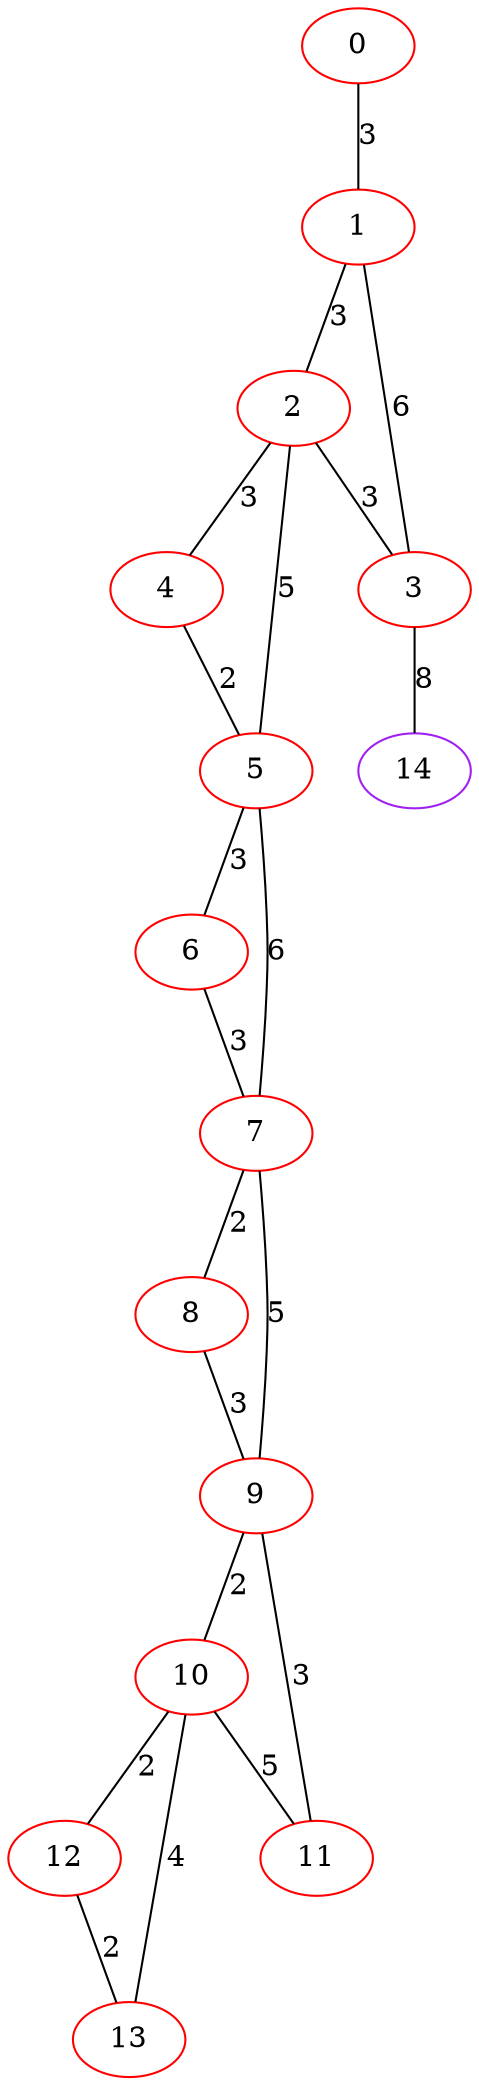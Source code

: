 graph "" {
0 [color=red, weight=1];
1 [color=red, weight=1];
2 [color=red, weight=1];
3 [color=red, weight=1];
4 [color=red, weight=1];
5 [color=red, weight=1];
6 [color=red, weight=1];
7 [color=red, weight=1];
8 [color=red, weight=1];
9 [color=red, weight=1];
10 [color=red, weight=1];
11 [color=red, weight=1];
12 [color=red, weight=1];
13 [color=red, weight=1];
14 [color=purple, weight=4];
0 -- 1  [key=0, label=3];
1 -- 2  [key=0, label=3];
1 -- 3  [key=0, label=6];
2 -- 3  [key=0, label=3];
2 -- 4  [key=0, label=3];
2 -- 5  [key=0, label=5];
3 -- 14  [key=0, label=8];
4 -- 5  [key=0, label=2];
5 -- 6  [key=0, label=3];
5 -- 7  [key=0, label=6];
6 -- 7  [key=0, label=3];
7 -- 8  [key=0, label=2];
7 -- 9  [key=0, label=5];
8 -- 9  [key=0, label=3];
9 -- 10  [key=0, label=2];
9 -- 11  [key=0, label=3];
10 -- 11  [key=0, label=5];
10 -- 12  [key=0, label=2];
10 -- 13  [key=0, label=4];
12 -- 13  [key=0, label=2];
}
